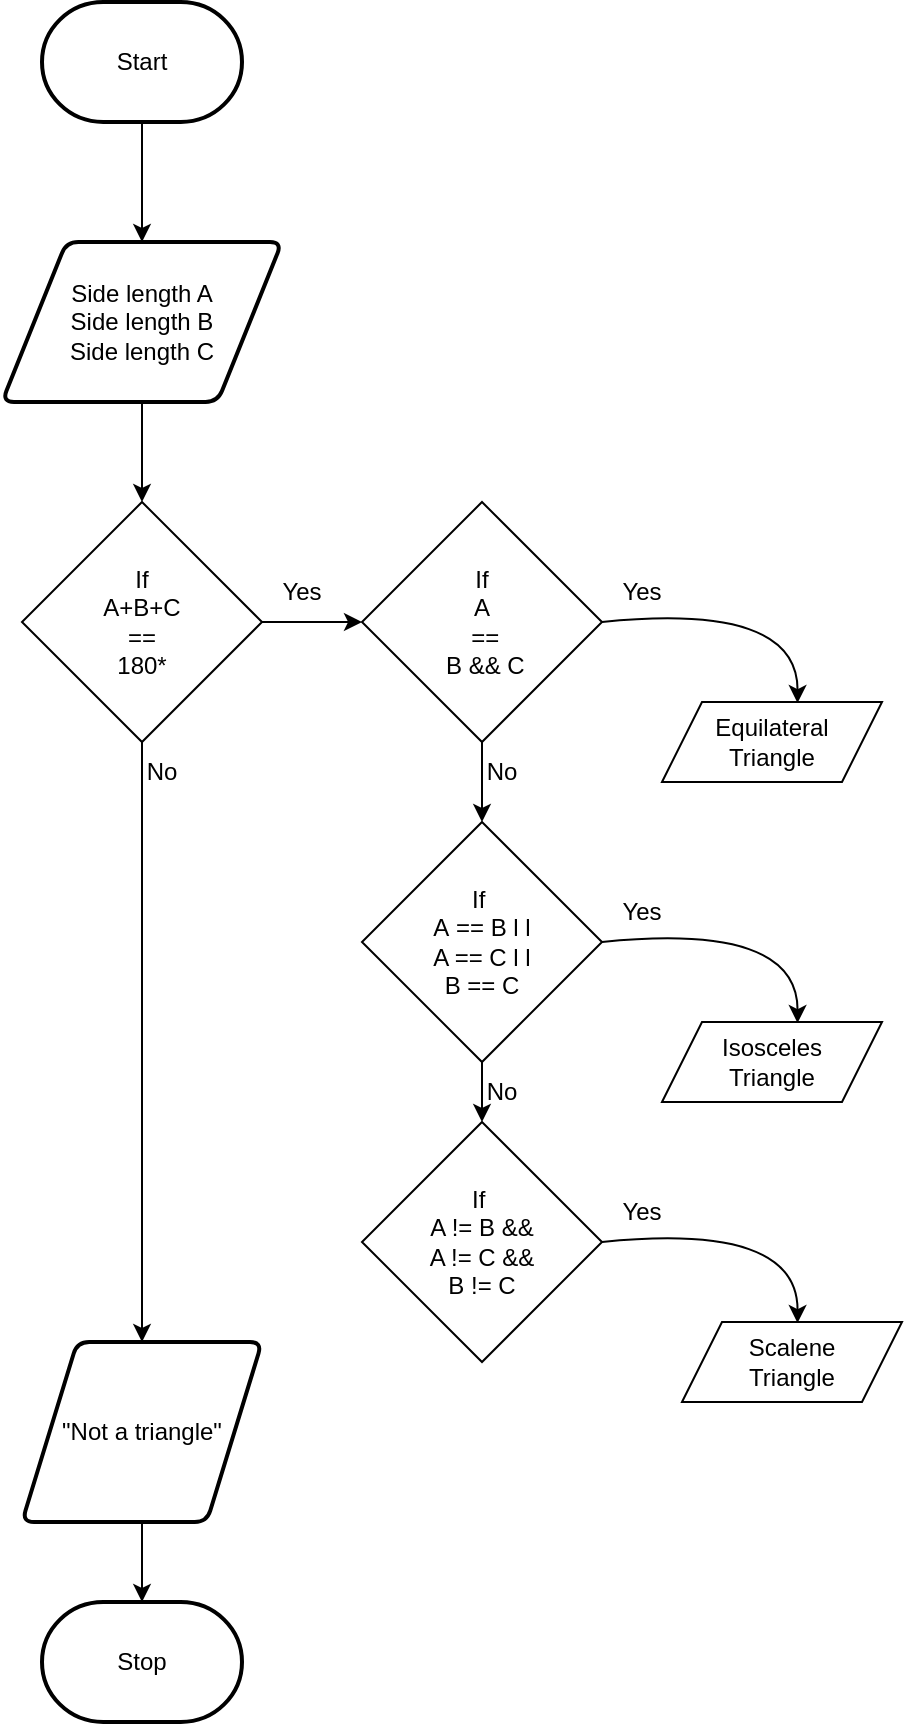 <mxfile>
    <diagram id="GInHtZuMB5CcCfA9ihm7" name="Page-1">
        <mxGraphModel dx="1074" dy="741" grid="1" gridSize="10" guides="1" tooltips="1" connect="1" arrows="1" fold="1" page="1" pageScale="1" pageWidth="850" pageHeight="1100" math="0" shadow="0">
            <root>
                <mxCell id="0"/>
                <mxCell id="1" parent="0"/>
                <mxCell id="7" style="edgeStyle=none;html=1;" parent="1" source="2" target="3" edge="1">
                    <mxGeometry relative="1" as="geometry"/>
                </mxCell>
                <mxCell id="2" value="Start" style="strokeWidth=2;html=1;shape=mxgraph.flowchart.terminator;whiteSpace=wrap;" parent="1" vertex="1">
                    <mxGeometry x="300" y="40" width="100" height="60" as="geometry"/>
                </mxCell>
                <mxCell id="8" style="edgeStyle=none;html=1;" parent="1" source="3" target="12" edge="1">
                    <mxGeometry relative="1" as="geometry">
                        <mxPoint x="350" y="460" as="targetPoint"/>
                    </mxGeometry>
                </mxCell>
                <mxCell id="3" value="Side length A&lt;br&gt;Side length B&lt;br&gt;Side length C" style="shape=parallelogram;html=1;strokeWidth=2;perimeter=parallelogramPerimeter;whiteSpace=wrap;rounded=1;arcSize=12;size=0.23;" parent="1" vertex="1">
                    <mxGeometry x="280" y="160" width="140" height="80" as="geometry"/>
                </mxCell>
                <mxCell id="10" style="edgeStyle=none;html=1;" parent="1" source="5" target="6" edge="1">
                    <mxGeometry relative="1" as="geometry"/>
                </mxCell>
                <mxCell id="5" value="&quot;Not a triangle&quot;" style="shape=parallelogram;html=1;strokeWidth=2;perimeter=parallelogramPerimeter;whiteSpace=wrap;rounded=1;arcSize=12;size=0.23;" parent="1" vertex="1">
                    <mxGeometry x="290" y="710" width="120" height="90" as="geometry"/>
                </mxCell>
                <mxCell id="6" value="Stop" style="strokeWidth=2;html=1;shape=mxgraph.flowchart.terminator;whiteSpace=wrap;" parent="1" vertex="1">
                    <mxGeometry x="300" y="840" width="100" height="60" as="geometry"/>
                </mxCell>
                <mxCell id="14" value="" style="edgeStyle=none;html=1;" parent="1" source="12" target="5" edge="1">
                    <mxGeometry relative="1" as="geometry"/>
                </mxCell>
                <mxCell id="15" value="" style="edgeStyle=none;html=1;" parent="1" source="12" target="13" edge="1">
                    <mxGeometry relative="1" as="geometry"/>
                </mxCell>
                <mxCell id="12" value="If&lt;br&gt;A+B+C&lt;br&gt;==&lt;br&gt;180*" style="rhombus;whiteSpace=wrap;html=1;" parent="1" vertex="1">
                    <mxGeometry x="290" y="290" width="120" height="120" as="geometry"/>
                </mxCell>
                <mxCell id="17" value="" style="edgeStyle=none;html=1;" parent="1" source="13" target="16" edge="1">
                    <mxGeometry relative="1" as="geometry"/>
                </mxCell>
                <mxCell id="13" value="If&lt;br&gt;A&lt;br&gt;&amp;nbsp;==&lt;br&gt;&amp;nbsp;B &amp;amp;&amp;amp; C" style="rhombus;whiteSpace=wrap;html=1;" parent="1" vertex="1">
                    <mxGeometry x="460" y="290" width="120" height="120" as="geometry"/>
                </mxCell>
                <mxCell id="31" value="" style="edgeStyle=none;html=1;" parent="1" source="16" target="28" edge="1">
                    <mxGeometry relative="1" as="geometry"/>
                </mxCell>
                <mxCell id="16" value="If&amp;nbsp;&lt;br&gt;A&amp;nbsp;== B l l &lt;br&gt;A == C l l&lt;br&gt;B == C" style="rhombus;whiteSpace=wrap;html=1;" parent="1" vertex="1">
                    <mxGeometry x="460" y="450" width="120" height="120" as="geometry"/>
                </mxCell>
                <mxCell id="18" value="Equilateral&lt;br&gt;Triangle" style="shape=parallelogram;perimeter=parallelogramPerimeter;whiteSpace=wrap;html=1;fixedSize=1;" parent="1" vertex="1">
                    <mxGeometry x="610" y="390" width="110" height="40" as="geometry"/>
                </mxCell>
                <mxCell id="19" value="" style="curved=1;endArrow=classic;html=1;exitX=1;exitY=0.5;exitDx=0;exitDy=0;entryX=0.616;entryY=0.013;entryDx=0;entryDy=0;entryPerimeter=0;" parent="1" source="13" target="18" edge="1">
                    <mxGeometry width="50" height="50" relative="1" as="geometry">
                        <mxPoint x="620" y="375" as="sourcePoint"/>
                        <mxPoint x="670" y="325" as="targetPoint"/>
                        <Array as="points">
                            <mxPoint x="678" y="340"/>
                        </Array>
                    </mxGeometry>
                </mxCell>
                <mxCell id="20" value="Isosceles&lt;br&gt;Triangle" style="shape=parallelogram;perimeter=parallelogramPerimeter;whiteSpace=wrap;html=1;fixedSize=1;" parent="1" vertex="1">
                    <mxGeometry x="610" y="550" width="110" height="40" as="geometry"/>
                </mxCell>
                <mxCell id="21" value="" style="curved=1;endArrow=classic;html=1;entryX=0.616;entryY=0.013;entryDx=0;entryDy=0;entryPerimeter=0;" parent="1" target="20" edge="1">
                    <mxGeometry width="50" height="50" relative="1" as="geometry">
                        <mxPoint x="580" y="510" as="sourcePoint"/>
                        <mxPoint x="670" y="485" as="targetPoint"/>
                        <Array as="points">
                            <mxPoint x="678" y="500"/>
                        </Array>
                    </mxGeometry>
                </mxCell>
                <mxCell id="22" value="Yes" style="text;html=1;strokeColor=none;fillColor=none;align=center;verticalAlign=middle;whiteSpace=wrap;rounded=0;" parent="1" vertex="1">
                    <mxGeometry x="400" y="320" width="60" height="30" as="geometry"/>
                </mxCell>
                <mxCell id="23" value="Yes" style="text;html=1;strokeColor=none;fillColor=none;align=center;verticalAlign=middle;whiteSpace=wrap;rounded=0;" parent="1" vertex="1">
                    <mxGeometry x="570" y="320" width="60" height="30" as="geometry"/>
                </mxCell>
                <mxCell id="25" value="Yes" style="text;html=1;strokeColor=none;fillColor=none;align=center;verticalAlign=middle;whiteSpace=wrap;rounded=0;" parent="1" vertex="1">
                    <mxGeometry x="570" y="480" width="60" height="30" as="geometry"/>
                </mxCell>
                <mxCell id="26" value="No" style="text;html=1;strokeColor=none;fillColor=none;align=center;verticalAlign=middle;whiteSpace=wrap;rounded=0;" parent="1" vertex="1">
                    <mxGeometry x="330" y="410" width="60" height="30" as="geometry"/>
                </mxCell>
                <mxCell id="27" value="No" style="text;html=1;strokeColor=none;fillColor=none;align=center;verticalAlign=middle;whiteSpace=wrap;rounded=0;" parent="1" vertex="1">
                    <mxGeometry x="500" y="410" width="60" height="30" as="geometry"/>
                </mxCell>
                <mxCell id="28" value="If&amp;nbsp;&lt;br&gt;A != B &amp;amp;&amp;amp;&lt;br&gt;A != C &amp;amp;&amp;amp;&lt;br&gt;B != C" style="rhombus;whiteSpace=wrap;html=1;" parent="1" vertex="1">
                    <mxGeometry x="460" y="600" width="120" height="120" as="geometry"/>
                </mxCell>
                <mxCell id="29" value="" style="curved=1;endArrow=classic;html=1;entryX=0.616;entryY=0.013;entryDx=0;entryDy=0;entryPerimeter=0;" parent="1" edge="1">
                    <mxGeometry width="50" height="50" relative="1" as="geometry">
                        <mxPoint x="580" y="660" as="sourcePoint"/>
                        <mxPoint x="677.76" y="700.52" as="targetPoint"/>
                        <Array as="points">
                            <mxPoint x="678" y="650"/>
                        </Array>
                    </mxGeometry>
                </mxCell>
                <mxCell id="30" value="Yes" style="text;html=1;strokeColor=none;fillColor=none;align=center;verticalAlign=middle;whiteSpace=wrap;rounded=0;" parent="1" vertex="1">
                    <mxGeometry x="570" y="630" width="60" height="30" as="geometry"/>
                </mxCell>
                <mxCell id="32" value="Scalene&lt;br&gt;Triangle" style="shape=parallelogram;perimeter=parallelogramPerimeter;whiteSpace=wrap;html=1;fixedSize=1;" parent="1" vertex="1">
                    <mxGeometry x="620" y="700" width="110" height="40" as="geometry"/>
                </mxCell>
                <mxCell id="33" value="No" style="text;html=1;strokeColor=none;fillColor=none;align=center;verticalAlign=middle;whiteSpace=wrap;rounded=0;" vertex="1" parent="1">
                    <mxGeometry x="500" y="570" width="60" height="30" as="geometry"/>
                </mxCell>
            </root>
        </mxGraphModel>
    </diagram>
</mxfile>